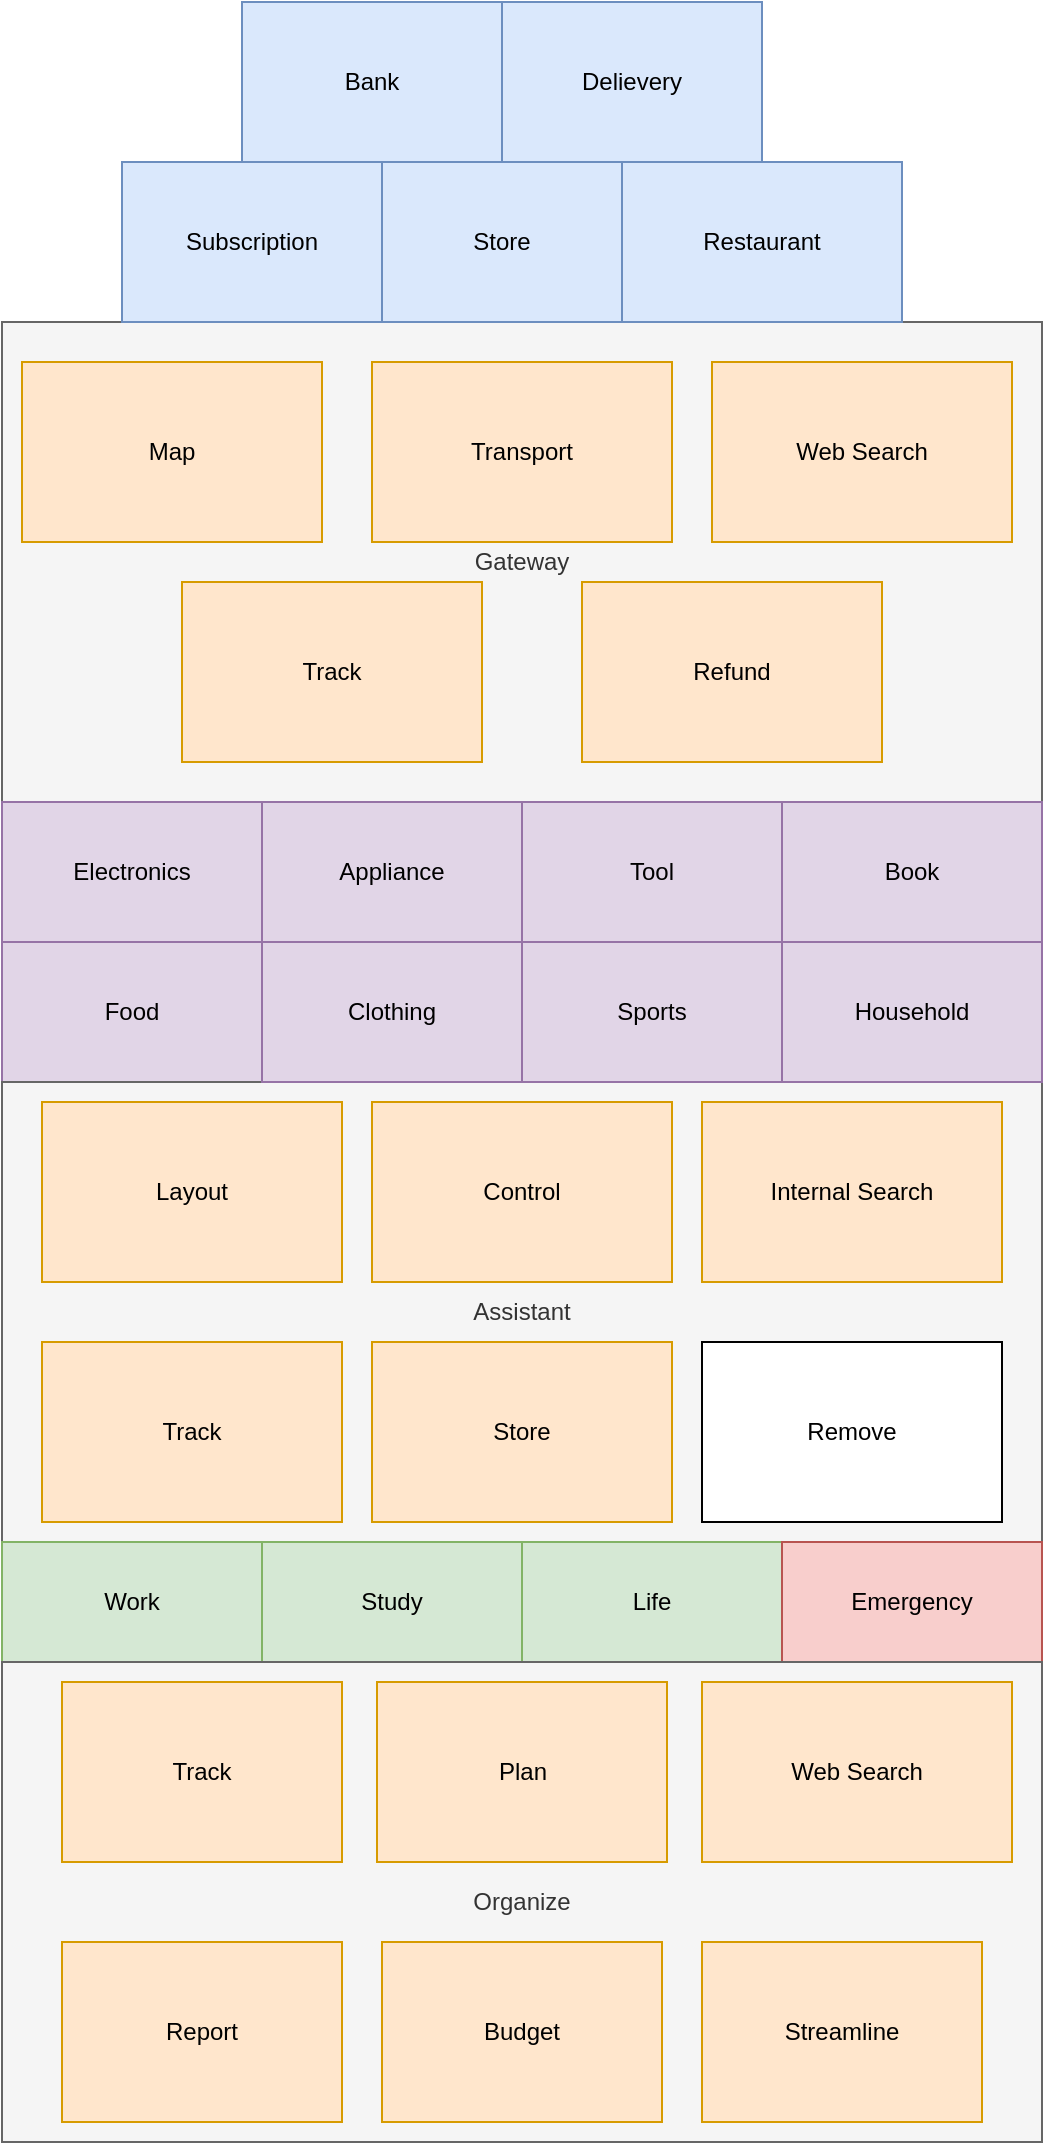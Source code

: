 <mxfile version="25.0.3">
  <diagram name="Page-1" id="npLbE8J98bGHxl6P-5pd">
    <mxGraphModel dx="2074" dy="1098" grid="1" gridSize="10" guides="1" tooltips="1" connect="1" arrows="1" fold="1" page="1" pageScale="1" pageWidth="850" pageHeight="1100" math="0" shadow="0">
      <root>
        <mxCell id="0" />
        <mxCell id="1" parent="0" />
        <mxCell id="xrJP1ih3WPZKi38gxEbK-1" value="Gateway" style="rounded=0;whiteSpace=wrap;html=1;fillColor=#f5f5f5;fontColor=#333333;strokeColor=#666666;" vertex="1" parent="1">
          <mxGeometry x="150" y="220" width="520" height="240" as="geometry" />
        </mxCell>
        <mxCell id="xrJP1ih3WPZKi38gxEbK-3" value="Bank" style="rounded=0;whiteSpace=wrap;html=1;fillColor=#dae8fc;strokeColor=#6c8ebf;" vertex="1" parent="1">
          <mxGeometry x="270" y="60" width="130" height="80" as="geometry" />
        </mxCell>
        <mxCell id="xrJP1ih3WPZKi38gxEbK-4" value="Store" style="rounded=0;whiteSpace=wrap;html=1;fillColor=#dae8fc;strokeColor=#6c8ebf;" vertex="1" parent="1">
          <mxGeometry x="340" y="140" width="120" height="80" as="geometry" />
        </mxCell>
        <mxCell id="xrJP1ih3WPZKi38gxEbK-5" value="Restaurant" style="rounded=0;whiteSpace=wrap;html=1;fillColor=#dae8fc;strokeColor=#6c8ebf;" vertex="1" parent="1">
          <mxGeometry x="460" y="140" width="140" height="80" as="geometry" />
        </mxCell>
        <mxCell id="xrJP1ih3WPZKi38gxEbK-6" value="Appliance" style="rounded=0;whiteSpace=wrap;html=1;fillColor=#e1d5e7;strokeColor=#9673a6;" vertex="1" parent="1">
          <mxGeometry x="280" y="460" width="130" height="70" as="geometry" />
        </mxCell>
        <mxCell id="xrJP1ih3WPZKi38gxEbK-7" value="Map" style="rounded=0;whiteSpace=wrap;html=1;fillColor=#ffe6cc;strokeColor=#d79b00;" vertex="1" parent="1">
          <mxGeometry x="160" y="240" width="150" height="90" as="geometry" />
        </mxCell>
        <mxCell id="xrJP1ih3WPZKi38gxEbK-8" value="Tool" style="rounded=0;whiteSpace=wrap;html=1;fillColor=#e1d5e7;strokeColor=#9673a6;" vertex="1" parent="1">
          <mxGeometry x="410" y="460" width="130" height="70" as="geometry" />
        </mxCell>
        <mxCell id="xrJP1ih3WPZKi38gxEbK-9" value="Electronics" style="rounded=0;whiteSpace=wrap;html=1;fillColor=#e1d5e7;strokeColor=#9673a6;" vertex="1" parent="1">
          <mxGeometry x="150" y="460" width="130" height="70" as="geometry" />
        </mxCell>
        <mxCell id="xrJP1ih3WPZKi38gxEbK-10" value="Track" style="rounded=0;whiteSpace=wrap;html=1;fillColor=#ffe6cc;strokeColor=#d79b00;" vertex="1" parent="1">
          <mxGeometry x="240" y="350" width="150" height="90" as="geometry" />
        </mxCell>
        <mxCell id="xrJP1ih3WPZKi38gxEbK-11" value="Food" style="rounded=0;whiteSpace=wrap;html=1;fillColor=#e1d5e7;strokeColor=#9673a6;" vertex="1" parent="1">
          <mxGeometry x="150" y="530" width="130" height="70" as="geometry" />
        </mxCell>
        <mxCell id="xrJP1ih3WPZKi38gxEbK-12" value="Assistant" style="rounded=0;whiteSpace=wrap;html=1;fillColor=#f5f5f5;fontColor=#333333;strokeColor=#666666;" vertex="1" parent="1">
          <mxGeometry x="150" y="600" width="520" height="230" as="geometry" />
        </mxCell>
        <mxCell id="xrJP1ih3WPZKi38gxEbK-13" value="Clothing" style="rounded=0;whiteSpace=wrap;html=1;fillColor=#e1d5e7;strokeColor=#9673a6;" vertex="1" parent="1">
          <mxGeometry x="280" y="530" width="130" height="70" as="geometry" />
        </mxCell>
        <mxCell id="xrJP1ih3WPZKi38gxEbK-14" value="Web Search" style="rounded=0;whiteSpace=wrap;html=1;fillColor=#ffe6cc;strokeColor=#d79b00;" vertex="1" parent="1">
          <mxGeometry x="505" y="240" width="150" height="90" as="geometry" />
        </mxCell>
        <mxCell id="xrJP1ih3WPZKi38gxEbK-15" value="Refund" style="rounded=0;whiteSpace=wrap;html=1;fillColor=#ffe6cc;strokeColor=#d79b00;" vertex="1" parent="1">
          <mxGeometry x="440" y="350" width="150" height="90" as="geometry" />
        </mxCell>
        <mxCell id="xrJP1ih3WPZKi38gxEbK-18" value="Book" style="rounded=0;whiteSpace=wrap;html=1;fillColor=#e1d5e7;strokeColor=#9673a6;" vertex="1" parent="1">
          <mxGeometry x="540" y="460" width="130" height="70" as="geometry" />
        </mxCell>
        <mxCell id="xrJP1ih3WPZKi38gxEbK-20" value="Sports" style="rounded=0;whiteSpace=wrap;html=1;fillColor=#e1d5e7;strokeColor=#9673a6;" vertex="1" parent="1">
          <mxGeometry x="410" y="530" width="130" height="70" as="geometry" />
        </mxCell>
        <mxCell id="xrJP1ih3WPZKi38gxEbK-21" value="Internal Search" style="rounded=0;whiteSpace=wrap;html=1;fillColor=#ffe6cc;strokeColor=#d79b00;" vertex="1" parent="1">
          <mxGeometry x="500" y="610" width="150" height="90" as="geometry" />
        </mxCell>
        <mxCell id="xrJP1ih3WPZKi38gxEbK-22" value="Store" style="rounded=0;whiteSpace=wrap;html=1;fillColor=#ffe6cc;strokeColor=#d79b00;" vertex="1" parent="1">
          <mxGeometry x="335" y="730" width="150" height="90" as="geometry" />
        </mxCell>
        <mxCell id="xrJP1ih3WPZKi38gxEbK-23" value="Household" style="rounded=0;whiteSpace=wrap;html=1;fillColor=#e1d5e7;strokeColor=#9673a6;" vertex="1" parent="1">
          <mxGeometry x="540" y="530" width="130" height="70" as="geometry" />
        </mxCell>
        <mxCell id="xrJP1ih3WPZKi38gxEbK-24" value="Layout" style="rounded=0;whiteSpace=wrap;html=1;fillColor=#ffe6cc;strokeColor=#d79b00;" vertex="1" parent="1">
          <mxGeometry x="170" y="610" width="150" height="90" as="geometry" />
        </mxCell>
        <mxCell id="xrJP1ih3WPZKi38gxEbK-25" value="Track" style="rounded=0;whiteSpace=wrap;html=1;fillColor=#ffe6cc;strokeColor=#d79b00;" vertex="1" parent="1">
          <mxGeometry x="170" y="730" width="150" height="90" as="geometry" />
        </mxCell>
        <mxCell id="xrJP1ih3WPZKi38gxEbK-26" value="Delievery" style="rounded=0;whiteSpace=wrap;html=1;fillColor=#dae8fc;strokeColor=#6c8ebf;" vertex="1" parent="1">
          <mxGeometry x="400" y="60" width="130" height="80" as="geometry" />
        </mxCell>
        <mxCell id="xrJP1ih3WPZKi38gxEbK-27" value="Control" style="rounded=0;whiteSpace=wrap;html=1;fillColor=#ffe6cc;strokeColor=#d79b00;" vertex="1" parent="1">
          <mxGeometry x="335" y="610" width="150" height="90" as="geometry" />
        </mxCell>
        <mxCell id="xrJP1ih3WPZKi38gxEbK-28" value="Remove" style="rounded=0;whiteSpace=wrap;html=1;" vertex="1" parent="1">
          <mxGeometry x="500" y="730" width="150" height="90" as="geometry" />
        </mxCell>
        <mxCell id="xrJP1ih3WPZKi38gxEbK-29" value="Work" style="rounded=0;whiteSpace=wrap;html=1;fillColor=#d5e8d4;strokeColor=#82b366;" vertex="1" parent="1">
          <mxGeometry x="150" y="830" width="130" height="60" as="geometry" />
        </mxCell>
        <mxCell id="xrJP1ih3WPZKi38gxEbK-30" value="Life" style="rounded=0;whiteSpace=wrap;html=1;fillColor=#d5e8d4;strokeColor=#82b366;" vertex="1" parent="1">
          <mxGeometry x="410" y="830" width="130" height="60" as="geometry" />
        </mxCell>
        <mxCell id="xrJP1ih3WPZKi38gxEbK-31" value="Study" style="rounded=0;whiteSpace=wrap;html=1;fillColor=#d5e8d4;strokeColor=#82b366;" vertex="1" parent="1">
          <mxGeometry x="280" y="830" width="130" height="60" as="geometry" />
        </mxCell>
        <mxCell id="xrJP1ih3WPZKi38gxEbK-32" value="Emergency" style="rounded=0;whiteSpace=wrap;html=1;fillColor=#f8cecc;strokeColor=#b85450;" vertex="1" parent="1">
          <mxGeometry x="540" y="830" width="130" height="60" as="geometry" />
        </mxCell>
        <mxCell id="xrJP1ih3WPZKi38gxEbK-34" value="Organize" style="rounded=0;whiteSpace=wrap;html=1;fillColor=#f5f5f5;fontColor=#333333;strokeColor=#666666;" vertex="1" parent="1">
          <mxGeometry x="150" y="890" width="520" height="240" as="geometry" />
        </mxCell>
        <mxCell id="xrJP1ih3WPZKi38gxEbK-35" value="Budget" style="rounded=0;whiteSpace=wrap;html=1;fillColor=#ffe6cc;strokeColor=#d79b00;" vertex="1" parent="1">
          <mxGeometry x="340" y="1030" width="140" height="90" as="geometry" />
        </mxCell>
        <mxCell id="xrJP1ih3WPZKi38gxEbK-36" value="Track" style="rounded=0;whiteSpace=wrap;html=1;fillColor=#ffe6cc;strokeColor=#d79b00;" vertex="1" parent="1">
          <mxGeometry x="180" y="900" width="140" height="90" as="geometry" />
        </mxCell>
        <mxCell id="xrJP1ih3WPZKi38gxEbK-37" value="Web Search" style="rounded=0;whiteSpace=wrap;html=1;fillColor=#ffe6cc;strokeColor=#d79b00;" vertex="1" parent="1">
          <mxGeometry x="500" y="900" width="155" height="90" as="geometry" />
        </mxCell>
        <mxCell id="xrJP1ih3WPZKi38gxEbK-38" value="Transport" style="rounded=0;whiteSpace=wrap;html=1;fillColor=#ffe6cc;strokeColor=#d79b00;" vertex="1" parent="1">
          <mxGeometry x="335" y="240" width="150" height="90" as="geometry" />
        </mxCell>
        <mxCell id="xrJP1ih3WPZKi38gxEbK-39" value="Plan" style="rounded=0;whiteSpace=wrap;html=1;fillColor=#ffe6cc;strokeColor=#d79b00;" vertex="1" parent="1">
          <mxGeometry x="337.5" y="900" width="145" height="90" as="geometry" />
        </mxCell>
        <mxCell id="xrJP1ih3WPZKi38gxEbK-40" value="Streamline" style="rounded=0;whiteSpace=wrap;html=1;fillColor=#ffe6cc;strokeColor=#d79b00;" vertex="1" parent="1">
          <mxGeometry x="500" y="1030" width="140" height="90" as="geometry" />
        </mxCell>
        <mxCell id="xrJP1ih3WPZKi38gxEbK-41" value="Subscription" style="rounded=0;whiteSpace=wrap;html=1;fillColor=#dae8fc;strokeColor=#6c8ebf;" vertex="1" parent="1">
          <mxGeometry x="210" y="140" width="130" height="80" as="geometry" />
        </mxCell>
        <mxCell id="xrJP1ih3WPZKi38gxEbK-42" value="Report" style="rounded=0;whiteSpace=wrap;html=1;fillColor=#ffe6cc;strokeColor=#d79b00;" vertex="1" parent="1">
          <mxGeometry x="180" y="1030" width="140" height="90" as="geometry" />
        </mxCell>
      </root>
    </mxGraphModel>
  </diagram>
</mxfile>
